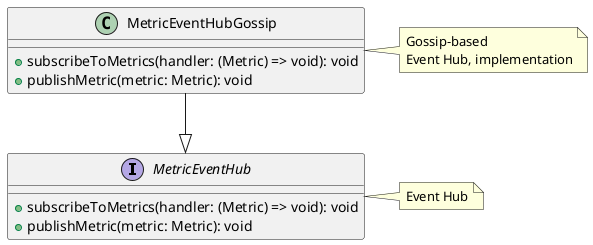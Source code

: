 @startuml

interface MetricEventHub {
  + subscribeToMetrics(handler: (Metric) => void): void
  + publishMetric(metric: Metric): void
}
note right of MetricEventHub: Event Hub

class MetricEventHubGossip {
  + subscribeToMetrics(handler: (Metric) => void): void
  + publishMetric(metric: Metric): void
}

MetricEventHubGossip --|> MetricEventHub
note right of MetricEventHubGossip: Gossip-based\nEvent Hub, implementation


@enduml
